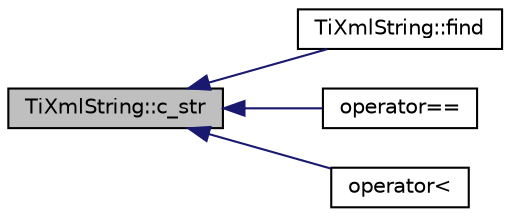 digraph "TiXmlString::c_str"
{
  edge [fontname="Helvetica",fontsize="10",labelfontname="Helvetica",labelfontsize="10"];
  node [fontname="Helvetica",fontsize="10",shape=record];
  rankdir="LR";
  Node1 [label="TiXmlString::c_str",height=0.2,width=0.4,color="black", fillcolor="grey75", style="filled" fontcolor="black"];
  Node1 -> Node2 [dir="back",color="midnightblue",fontsize="10",style="solid",fontname="Helvetica"];
  Node2 [label="TiXmlString::find",height=0.2,width=0.4,color="black", fillcolor="white", style="filled",URL="$class_ti_xml_string.html#a5f2a6fd565751410b392f249a9786db4"];
  Node1 -> Node3 [dir="back",color="midnightblue",fontsize="10",style="solid",fontname="Helvetica"];
  Node3 [label="operator==",height=0.2,width=0.4,color="black", fillcolor="white", style="filled",URL="$tinystr_8h.html#ab43569e63f57a29dbc7deebfee90f98e"];
  Node1 -> Node4 [dir="back",color="midnightblue",fontsize="10",style="solid",fontname="Helvetica"];
  Node4 [label="operator\<",height=0.2,width=0.4,color="black", fillcolor="white", style="filled",URL="$tinystr_8h.html#a28e13086a32670328b9f4fac22f09ccb"];
}
